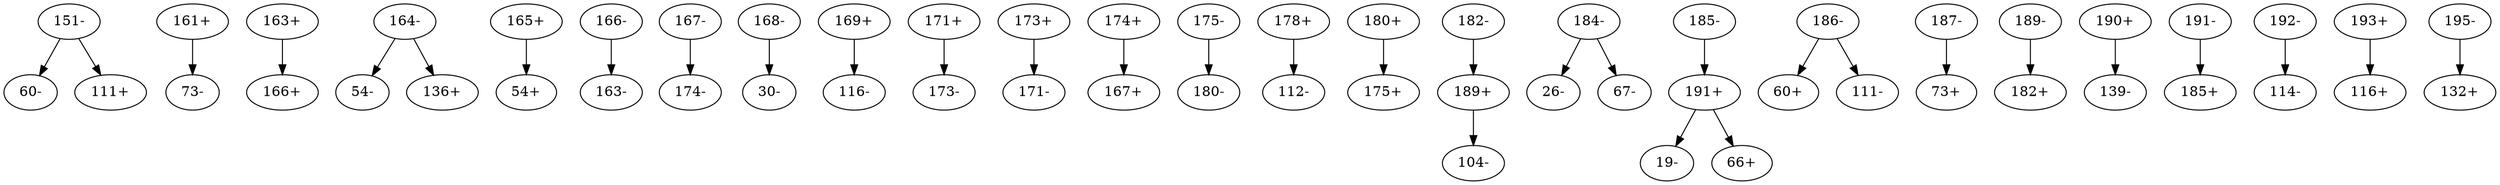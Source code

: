 digraph dist {
graph [k=43 s=1170 n=10]
"151-" -> "60-" [d=40 e=3.6 n=34]
"151-" -> "111+" [d=-35 e=2.7 n=59]
"161+" -> "73-" [d=-22 e=2.6 n=66]
"163+" -> "166+" [d=-156 e=2.4 n=78]
"164-" -> "54-" [d=-376 e=6.3 n=11]
"164-" -> "136+" [d=-40 e=2.0 n=105]
"165+" -> "54+" [d=1 e=2.3 n=80]
"166-" -> "163-" [d=-156 e=2.4 n=78]
"167-" -> "174-" [d=0 e=3.7 n=31]
"168-" -> "30-" [d=-36 e=2.7 n=60]
"169+" -> "116-" [d=-28 e=3.1 n=46]
"171+" -> "173-" [d=-6 e=2.4 n=75]
"173+" -> "171-" [d=-6 e=2.4 n=75]
"174+" -> "167+" [d=0 e=3.7 n=31]
"175-" -> "180-" [d=-1 e=5.0 n=17]
"178+" -> "112-" [d=-40 e=2.7 n=59]
"180+" -> "175+" [d=-1 e=5.0 n=17]
"182-" -> "189+" [d=-24 e=2.8 n=54]
"184-" -> "26-" [d=43 e=3.9 n=28]
"184-" -> "67-" [d=-33 e=2.7 n=58]
"185-" -> "191+" [d=-16 e=3.6 n=33]
"186-" -> "60+" [d=-16 e=3.7 n=31]
"186-" -> "111-" [d=83 e=4.8 n=19]
"187-" -> "73+" [d=-21 e=3.5 n=36]
"189+" -> "104-" [d=58 e=5.4 n=15]
"189-" -> "182+" [d=-24 e=2.8 n=54]
"190+" -> "139-" [d=31 e=4.1 n=26]
"191+" -> "19-" [d=-23 e=4.2 n=24]
"191+" -> "66+" [d=52 e=3.6 n=34]
"191-" -> "185+" [d=-16 e=3.6 n=33]
"192-" -> "114-" [d=-38 e=2.0 n=109]
"193+" -> "116+" [d=-3486 e=4.5 n=21]
"195-" -> "132+" [d=-11996 e=6.6 n=10]
}

